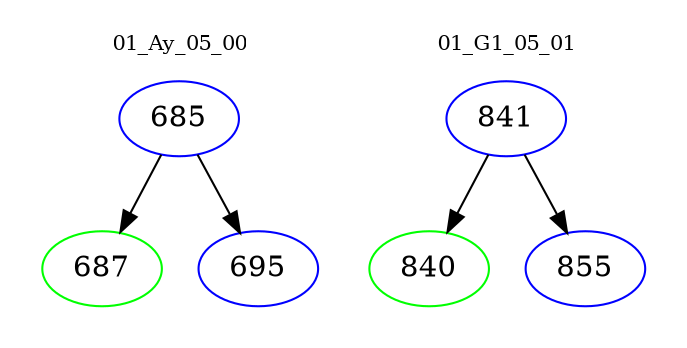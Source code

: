 digraph{
subgraph cluster_0 {
color = white
label = "01_Ay_05_00";
fontsize=10;
T0_685 [label="685", color="blue"]
T0_685 -> T0_687 [color="black"]
T0_687 [label="687", color="green"]
T0_685 -> T0_695 [color="black"]
T0_695 [label="695", color="blue"]
}
subgraph cluster_1 {
color = white
label = "01_G1_05_01";
fontsize=10;
T1_841 [label="841", color="blue"]
T1_841 -> T1_840 [color="black"]
T1_840 [label="840", color="green"]
T1_841 -> T1_855 [color="black"]
T1_855 [label="855", color="blue"]
}
}
